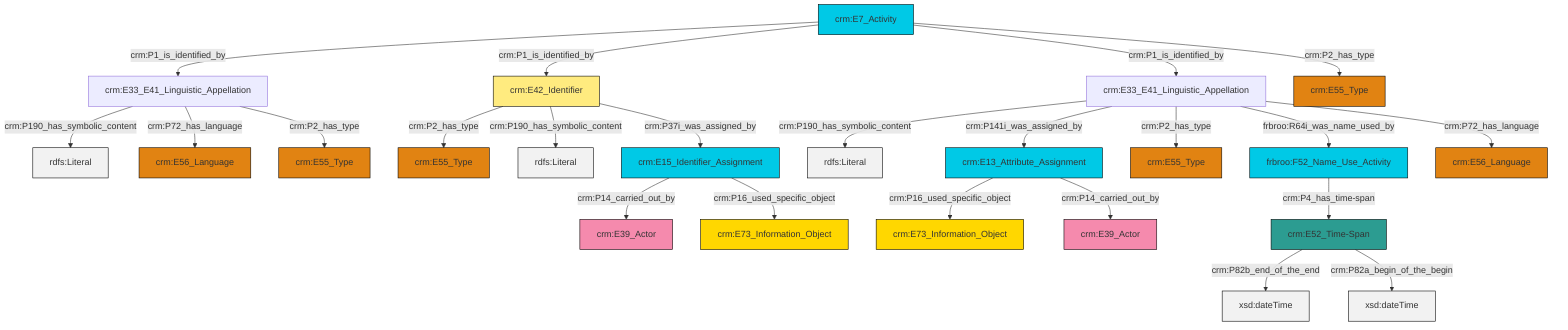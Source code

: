 graph TD
classDef Literal fill:#f2f2f2,stroke:#000000;
classDef CRM_Entity fill:#FFFFFF,stroke:#000000;
classDef Temporal_Entity fill:#00C9E6, stroke:#000000;
classDef Type fill:#E18312, stroke:#000000;
classDef Time-Span fill:#2C9C91, stroke:#000000;
classDef Appellation fill:#FFEB7F, stroke:#000000;
classDef Place fill:#008836, stroke:#000000;
classDef Persistent_Item fill:#B266B2, stroke:#000000;
classDef Conceptual_Object fill:#FFD700, stroke:#000000;
classDef Physical_Thing fill:#D2B48C, stroke:#000000;
classDef Actor fill:#f58aad, stroke:#000000;
classDef PC_Classes fill:#4ce600, stroke:#000000;
classDef Multi fill:#cccccc,stroke:#000000;

2["frbroo:F52_Name_Use_Activity"]:::Temporal_Entity -->|crm:P4_has_time-span| 3["crm:E52_Time-Span"]:::Time-Span
6["crm:E33_E41_Linguistic_Appellation"]:::Default -->|crm:P190_has_symbolic_content| 7[rdfs:Literal]:::Literal
10["crm:E33_E41_Linguistic_Appellation"]:::Default -->|crm:P190_has_symbolic_content| 11[rdfs:Literal]:::Literal
10["crm:E33_E41_Linguistic_Appellation"]:::Default -->|crm:P141i_was_assigned_by| 12["crm:E13_Attribute_Assignment"]:::Temporal_Entity
14["crm:E42_Identifier"]:::Appellation -->|crm:P2_has_type| 15["crm:E55_Type"]:::Type
16["crm:E15_Identifier_Assignment"]:::Temporal_Entity -->|crm:P14_carried_out_by| 17["crm:E39_Actor"]:::Actor
3["crm:E52_Time-Span"]:::Time-Span -->|crm:P82b_end_of_the_end| 18[xsd:dateTime]:::Literal
20["crm:E7_Activity"]:::Temporal_Entity -->|crm:P1_is_identified_by| 6["crm:E33_E41_Linguistic_Appellation"]:::Default
10["crm:E33_E41_Linguistic_Appellation"]:::Default -->|crm:P2_has_type| 4["crm:E55_Type"]:::Type
16["crm:E15_Identifier_Assignment"]:::Temporal_Entity -->|crm:P16_used_specific_object| 22["crm:E73_Information_Object"]:::Conceptual_Object
20["crm:E7_Activity"]:::Temporal_Entity -->|crm:P1_is_identified_by| 14["crm:E42_Identifier"]:::Appellation
12["crm:E13_Attribute_Assignment"]:::Temporal_Entity -->|crm:P16_used_specific_object| 31["crm:E73_Information_Object"]:::Conceptual_Object
10["crm:E33_E41_Linguistic_Appellation"]:::Default -->|frbroo:R64i_was_name_used_by| 2["frbroo:F52_Name_Use_Activity"]:::Temporal_Entity
10["crm:E33_E41_Linguistic_Appellation"]:::Default -->|crm:P72_has_language| 8["crm:E56_Language"]:::Type
14["crm:E42_Identifier"]:::Appellation -->|crm:P190_has_symbolic_content| 35[rdfs:Literal]:::Literal
6["crm:E33_E41_Linguistic_Appellation"]:::Default -->|crm:P72_has_language| 27["crm:E56_Language"]:::Type
20["crm:E7_Activity"]:::Temporal_Entity -->|crm:P1_is_identified_by| 10["crm:E33_E41_Linguistic_Appellation"]:::Default
3["crm:E52_Time-Span"]:::Time-Span -->|crm:P82a_begin_of_the_begin| 39[xsd:dateTime]:::Literal
20["crm:E7_Activity"]:::Temporal_Entity -->|crm:P2_has_type| 32["crm:E55_Type"]:::Type
6["crm:E33_E41_Linguistic_Appellation"]:::Default -->|crm:P2_has_type| 29["crm:E55_Type"]:::Type
12["crm:E13_Attribute_Assignment"]:::Temporal_Entity -->|crm:P14_carried_out_by| 0["crm:E39_Actor"]:::Actor
14["crm:E42_Identifier"]:::Appellation -->|crm:P37i_was_assigned_by| 16["crm:E15_Identifier_Assignment"]:::Temporal_Entity
